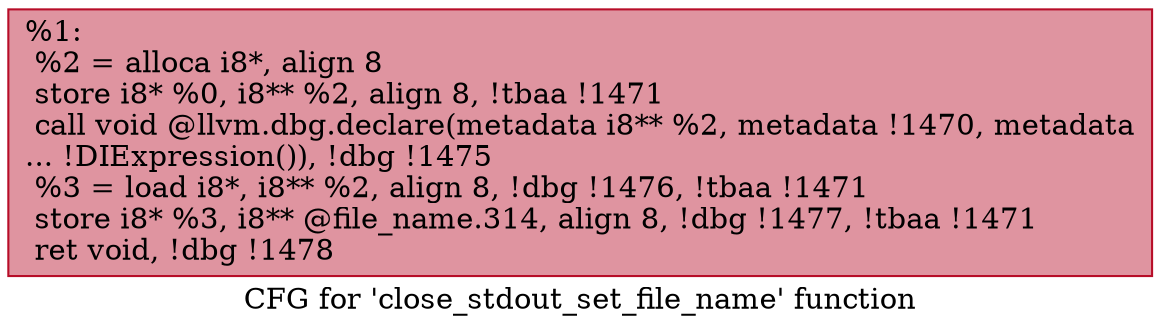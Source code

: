 digraph "CFG for 'close_stdout_set_file_name' function" {
	label="CFG for 'close_stdout_set_file_name' function";

	Node0xf95150 [shape=record,color="#b70d28ff", style=filled, fillcolor="#b70d2870",label="{%1:\l  %2 = alloca i8*, align 8\l  store i8* %0, i8** %2, align 8, !tbaa !1471\l  call void @llvm.dbg.declare(metadata i8** %2, metadata !1470, metadata\l... !DIExpression()), !dbg !1475\l  %3 = load i8*, i8** %2, align 8, !dbg !1476, !tbaa !1471\l  store i8* %3, i8** @file_name.314, align 8, !dbg !1477, !tbaa !1471\l  ret void, !dbg !1478\l}"];
}
